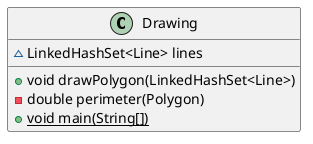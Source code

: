 @startuml
class Drawing {
~ LinkedHashSet<Line> lines
+ void drawPolygon(LinkedHashSet<Line>)
- double perimeter(Polygon)
+ {static} void main(String[])
}
@enduml